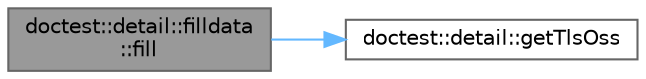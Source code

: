 digraph "doctest::detail::filldata::fill"
{
 // LATEX_PDF_SIZE
  bgcolor="transparent";
  edge [fontname=Helvetica,fontsize=10,labelfontname=Helvetica,labelfontsize=10];
  node [fontname=Helvetica,fontsize=10,shape=box,height=0.2,width=0.4];
  rankdir="LR";
  Node1 [id="Node000001",label="doctest::detail::filldata\l::fill",height=0.2,width=0.4,color="gray40", fillcolor="grey60", style="filled", fontcolor="black",tooltip=" "];
  Node1 -> Node2 [id="edge2_Node000001_Node000002",color="steelblue1",style="solid",tooltip=" "];
  Node2 [id="Node000002",label="doctest::detail::getTlsOss",height=0.2,width=0.4,color="grey40", fillcolor="white", style="filled",URL="$namespacedoctest_1_1detail.html#a5bb0e428595b1e6904d568093f8be32c",tooltip=" "];
}
